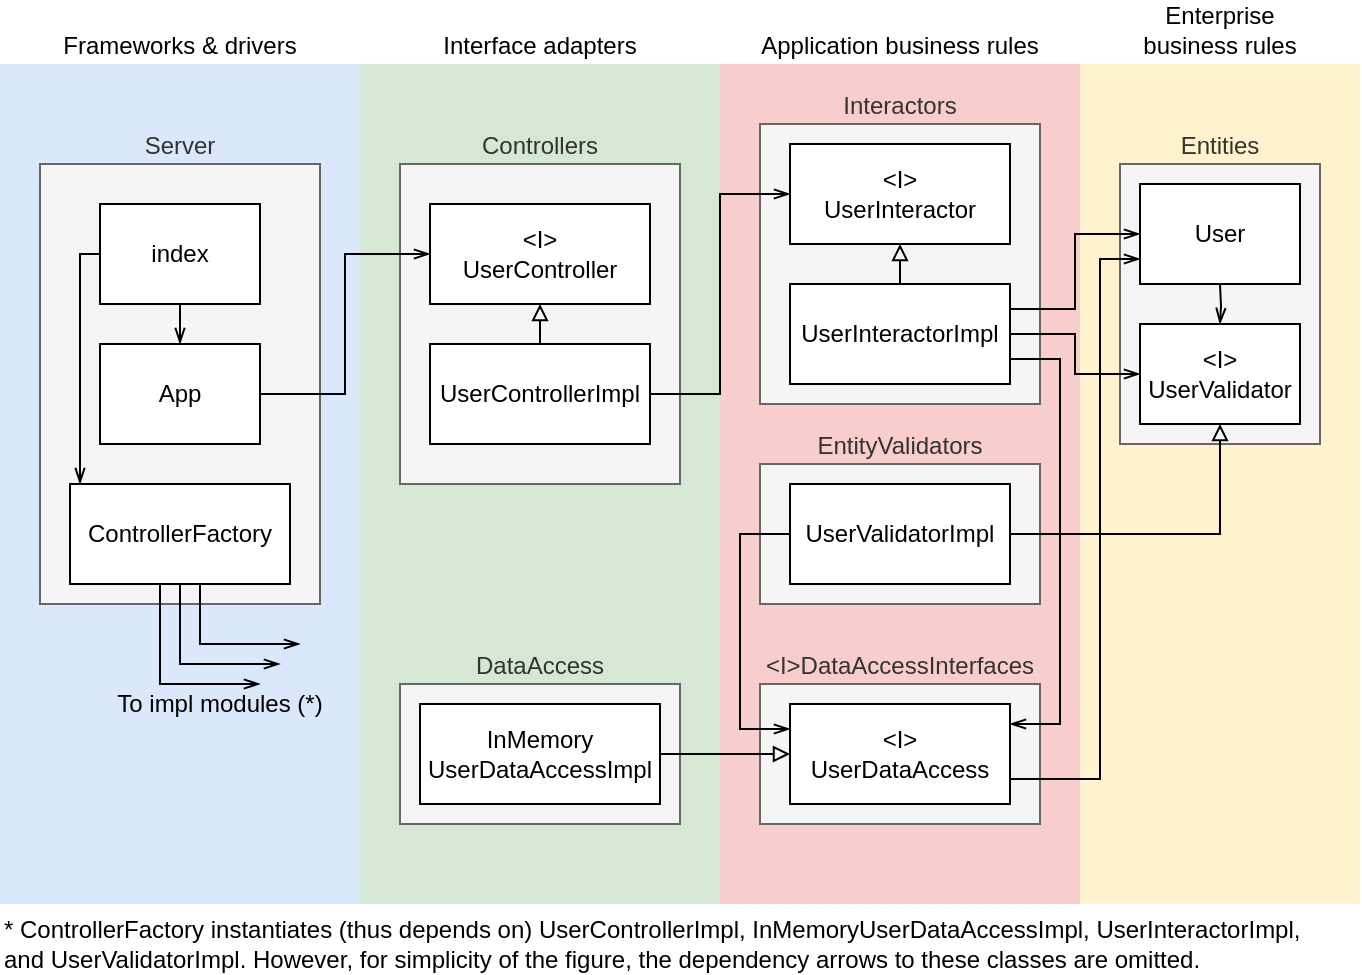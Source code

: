 <mxfile version="14.4.2" type="device"><diagram id="DdstPsgpXKZcv_8hBmhl" name="Page-1"><mxGraphModel dx="946" dy="680" grid="1" gridSize="10" guides="1" tooltips="1" connect="1" arrows="1" fold="1" page="1" pageScale="1" pageWidth="850" pageHeight="1100" math="0" shadow="0"><root><mxCell id="0"/><mxCell id="1" parent="0"/><mxCell id="oRUbvgaOrnCUonGKIPh5-39" value="Frameworks &amp;amp; drivers" style="rounded=0;whiteSpace=wrap;html=1;fillColor=#dae8fc;align=center;strokeColor=none;labelPosition=center;verticalLabelPosition=top;verticalAlign=bottom;" parent="1" vertex="1"><mxGeometry x="140" y="100" width="180" height="420" as="geometry"/></mxCell><mxCell id="oRUbvgaOrnCUonGKIPh5-40" value="Interface adapters" style="rounded=0;whiteSpace=wrap;html=1;fillColor=#d5e8d4;align=center;strokeColor=none;labelPosition=center;verticalLabelPosition=top;verticalAlign=bottom;" parent="1" vertex="1"><mxGeometry x="320" y="100" width="180" height="420" as="geometry"/></mxCell><mxCell id="oRUbvgaOrnCUonGKIPh5-41" value="Application business rules" style="rounded=0;whiteSpace=wrap;html=1;fillColor=#f8cecc;align=center;strokeColor=none;labelPosition=center;verticalLabelPosition=top;verticalAlign=bottom;" parent="1" vertex="1"><mxGeometry x="500" y="100" width="180" height="420" as="geometry"/></mxCell><mxCell id="oRUbvgaOrnCUonGKIPh5-42" value="Enterprise&lt;br&gt;business rules" style="rounded=0;whiteSpace=wrap;html=1;fillColor=#fff2cc;align=center;strokeColor=none;labelPosition=center;verticalLabelPosition=top;verticalAlign=bottom;" parent="1" vertex="1"><mxGeometry x="680" y="100" width="140" height="420" as="geometry"/></mxCell><mxCell id="oRUbvgaOrnCUonGKIPh5-28" value="Server" style="rounded=0;whiteSpace=wrap;html=1;fillColor=#f5f5f5;align=center;labelPosition=center;verticalLabelPosition=top;verticalAlign=bottom;strokeColor=#666666;fontColor=#333333;" parent="1" vertex="1"><mxGeometry x="160" y="150" width="140" height="220" as="geometry"/></mxCell><mxCell id="oRUbvgaOrnCUonGKIPh5-29" value="Controllers" style="rounded=0;whiteSpace=wrap;html=1;fillColor=#f5f5f5;align=center;labelPosition=center;verticalLabelPosition=top;verticalAlign=bottom;strokeColor=#666666;fontColor=#333333;" parent="1" vertex="1"><mxGeometry x="340" y="150" width="140" height="160" as="geometry"/></mxCell><mxCell id="oRUbvgaOrnCUonGKIPh5-30" value="DataAccess" style="rounded=0;whiteSpace=wrap;html=1;fillColor=#f5f5f5;align=center;labelPosition=center;verticalLabelPosition=top;verticalAlign=bottom;strokeColor=#666666;fontColor=#333333;" parent="1" vertex="1"><mxGeometry x="340" y="410" width="140" height="70" as="geometry"/></mxCell><mxCell id="oRUbvgaOrnCUonGKIPh5-31" value="&amp;lt;I&amp;gt;DataAccessInterfaces" style="rounded=0;whiteSpace=wrap;html=1;fillColor=#f5f5f5;align=center;labelPosition=center;verticalLabelPosition=top;verticalAlign=bottom;strokeColor=#666666;fontColor=#333333;" parent="1" vertex="1"><mxGeometry x="520" y="410" width="140" height="70" as="geometry"/></mxCell><mxCell id="oRUbvgaOrnCUonGKIPh5-34" value="EntityValidators" style="rounded=0;whiteSpace=wrap;html=1;fillColor=#f5f5f5;align=center;labelPosition=center;verticalLabelPosition=top;verticalAlign=bottom;strokeColor=#666666;fontColor=#333333;" parent="1" vertex="1"><mxGeometry x="520" y="300" width="140" height="70" as="geometry"/></mxCell><mxCell id="oRUbvgaOrnCUonGKIPh5-35" value="Interactors" style="rounded=0;whiteSpace=wrap;html=1;fillColor=#f5f5f5;align=center;labelPosition=center;verticalLabelPosition=top;verticalAlign=bottom;strokeColor=#666666;fontColor=#333333;" parent="1" vertex="1"><mxGeometry x="520" y="130" width="140" height="140" as="geometry"/></mxCell><mxCell id="oRUbvgaOrnCUonGKIPh5-36" value="Entities" style="rounded=0;whiteSpace=wrap;html=1;fillColor=#f5f5f5;align=center;labelPosition=center;verticalLabelPosition=top;verticalAlign=bottom;strokeColor=#666666;fontColor=#333333;" parent="1" vertex="1"><mxGeometry x="700" y="150" width="100" height="140" as="geometry"/></mxCell><mxCell id="oRUbvgaOrnCUonGKIPh5-1" value="User" style="rounded=0;whiteSpace=wrap;html=1;" parent="1" vertex="1"><mxGeometry x="710" y="160" width="80" height="50" as="geometry"/></mxCell><mxCell id="oRUbvgaOrnCUonGKIPh5-2" value="&amp;lt;I&amp;gt;&lt;br&gt;UserValidator" style="rounded=0;whiteSpace=wrap;html=1;" parent="1" vertex="1"><mxGeometry x="710" y="230" width="80" height="50" as="geometry"/></mxCell><mxCell id="oRUbvgaOrnCUonGKIPh5-3" value="&amp;lt;I&amp;gt;&lt;br&gt;UserDataAccess" style="rounded=0;whiteSpace=wrap;html=1;" parent="1" vertex="1"><mxGeometry x="535" y="420" width="110" height="50" as="geometry"/></mxCell><mxCell id="oRUbvgaOrnCUonGKIPh5-4" value="&amp;lt;I&amp;gt;&lt;br&gt;UserInteractor" style="rounded=0;whiteSpace=wrap;html=1;" parent="1" vertex="1"><mxGeometry x="535" y="140" width="110" height="50" as="geometry"/></mxCell><mxCell id="oRUbvgaOrnCUonGKIPh5-5" value="&amp;lt;I&amp;gt;&lt;br&gt;UserController" style="rounded=0;whiteSpace=wrap;html=1;" parent="1" vertex="1"><mxGeometry x="355" y="170" width="110" height="50" as="geometry"/></mxCell><mxCell id="oRUbvgaOrnCUonGKIPh5-6" value="UserValidatorImpl" style="rounded=0;whiteSpace=wrap;html=1;" parent="1" vertex="1"><mxGeometry x="535" y="310" width="110" height="50" as="geometry"/></mxCell><mxCell id="oRUbvgaOrnCUonGKIPh5-7" value="UserInteractorImpl" style="rounded=0;whiteSpace=wrap;html=1;" parent="1" vertex="1"><mxGeometry x="535" y="210" width="110" height="50" as="geometry"/></mxCell><mxCell id="oRUbvgaOrnCUonGKIPh5-8" value="UserControllerImpl" style="rounded=0;whiteSpace=wrap;html=1;" parent="1" vertex="1"><mxGeometry x="355" y="240" width="110" height="50" as="geometry"/></mxCell><mxCell id="oRUbvgaOrnCUonGKIPh5-9" value="InMemory&lt;br&gt;UserDataAccessImpl" style="rounded=0;whiteSpace=wrap;html=1;" parent="1" vertex="1"><mxGeometry x="350" y="420" width="120" height="50" as="geometry"/></mxCell><mxCell id="oRUbvgaOrnCUonGKIPh5-10" value="index" style="rounded=0;whiteSpace=wrap;html=1;" parent="1" vertex="1"><mxGeometry x="190" y="170" width="80" height="50" as="geometry"/></mxCell><mxCell id="oRUbvgaOrnCUonGKIPh5-11" value="ControllerFactory" style="rounded=0;whiteSpace=wrap;html=1;" parent="1" vertex="1"><mxGeometry x="175" y="310" width="110" height="50" as="geometry"/></mxCell><mxCell id="oRUbvgaOrnCUonGKIPh5-12" value="" style="endArrow=openThin;html=1;entryX=0;entryY=0.5;entryDx=0;entryDy=0;exitX=1;exitY=0.25;exitDx=0;exitDy=0;edgeStyle=orthogonalEdgeStyle;rounded=0;endFill=0;" parent="1" source="oRUbvgaOrnCUonGKIPh5-7" target="oRUbvgaOrnCUonGKIPh5-1" edge="1"><mxGeometry width="50" height="50" relative="1" as="geometry"><mxPoint x="350" y="380" as="sourcePoint"/><mxPoint x="400" y="330" as="targetPoint"/></mxGeometry></mxCell><mxCell id="oRUbvgaOrnCUonGKIPh5-13" value="" style="endArrow=openThin;html=1;entryX=0.5;entryY=0;entryDx=0;entryDy=0;edgeStyle=orthogonalEdgeStyle;rounded=0;endFill=0;" parent="1" target="oRUbvgaOrnCUonGKIPh5-2" edge="1"><mxGeometry width="50" height="50" relative="1" as="geometry"><mxPoint x="750" y="210" as="sourcePoint"/><mxPoint x="720" y="195" as="targetPoint"/></mxGeometry></mxCell><mxCell id="oRUbvgaOrnCUonGKIPh5-14" value="" style="endArrow=block;html=1;entryX=0.5;entryY=1;entryDx=0;entryDy=0;exitX=1;exitY=0.5;exitDx=0;exitDy=0;edgeStyle=orthogonalEdgeStyle;rounded=0;endFill=0;" parent="1" source="oRUbvgaOrnCUonGKIPh5-6" target="oRUbvgaOrnCUonGKIPh5-2" edge="1"><mxGeometry width="50" height="50" relative="1" as="geometry"><mxPoint x="655" y="175" as="sourcePoint"/><mxPoint x="700" y="195" as="targetPoint"/></mxGeometry></mxCell><mxCell id="oRUbvgaOrnCUonGKIPh5-15" value="" style="endArrow=block;html=1;entryX=0.5;entryY=1;entryDx=0;entryDy=0;exitX=0.5;exitY=0;exitDx=0;exitDy=0;edgeStyle=orthogonalEdgeStyle;rounded=0;endFill=0;" parent="1" source="oRUbvgaOrnCUonGKIPh5-7" target="oRUbvgaOrnCUonGKIPh5-4" edge="1"><mxGeometry width="50" height="50" relative="1" as="geometry"><mxPoint x="665" y="185" as="sourcePoint"/><mxPoint x="710" y="205" as="targetPoint"/></mxGeometry></mxCell><mxCell id="oRUbvgaOrnCUonGKIPh5-17" value="" style="endArrow=openThin;html=1;exitX=1;exitY=0.75;exitDx=0;exitDy=0;edgeStyle=orthogonalEdgeStyle;rounded=0;endFill=0;" parent="1" source="oRUbvgaOrnCUonGKIPh5-7" edge="1"><mxGeometry width="50" height="50" relative="1" as="geometry"><mxPoint x="600" y="360" as="sourcePoint"/><mxPoint x="645" y="430" as="targetPoint"/><Array as="points"><mxPoint x="670" y="248"/><mxPoint x="670" y="430"/></Array></mxGeometry></mxCell><mxCell id="oRUbvgaOrnCUonGKIPh5-18" value="" style="endArrow=block;html=1;exitX=1;exitY=0.5;exitDx=0;exitDy=0;edgeStyle=orthogonalEdgeStyle;rounded=0;endFill=0;entryX=0;entryY=0.5;entryDx=0;entryDy=0;" parent="1" source="oRUbvgaOrnCUonGKIPh5-9" target="oRUbvgaOrnCUonGKIPh5-3" edge="1"><mxGeometry width="50" height="50" relative="1" as="geometry"><mxPoint x="655" y="375" as="sourcePoint"/><mxPoint x="540" y="445" as="targetPoint"/></mxGeometry></mxCell><mxCell id="oRUbvgaOrnCUonGKIPh5-19" value="" style="endArrow=openThin;html=1;entryX=0;entryY=0.5;entryDx=0;entryDy=0;exitX=1;exitY=0.5;exitDx=0;exitDy=0;edgeStyle=orthogonalEdgeStyle;rounded=0;endFill=0;" parent="1" source="oRUbvgaOrnCUonGKIPh5-8" target="oRUbvgaOrnCUonGKIPh5-4" edge="1"><mxGeometry width="50" height="50" relative="1" as="geometry"><mxPoint x="655" y="175" as="sourcePoint"/><mxPoint x="700" y="195" as="targetPoint"/></mxGeometry></mxCell><mxCell id="oRUbvgaOrnCUonGKIPh5-21" value="" style="endArrow=block;html=1;exitX=0.5;exitY=0;exitDx=0;exitDy=0;edgeStyle=orthogonalEdgeStyle;rounded=0;endFill=0;entryX=0.5;entryY=1;entryDx=0;entryDy=0;" parent="1" source="oRUbvgaOrnCUonGKIPh5-8" target="oRUbvgaOrnCUonGKIPh5-5" edge="1"><mxGeometry width="50" height="50" relative="1" as="geometry"><mxPoint x="485" y="415" as="sourcePoint"/><mxPoint x="530" y="415" as="targetPoint"/></mxGeometry></mxCell><mxCell id="oRUbvgaOrnCUonGKIPh5-24" value="" style="endArrow=openThin;html=1;exitX=1;exitY=0.5;exitDx=0;exitDy=0;edgeStyle=orthogonalEdgeStyle;rounded=0;endFill=0;entryX=0;entryY=0.5;entryDx=0;entryDy=0;" parent="1" source="Tfh0Re4LPGZ5XRhyJyKW-5" target="oRUbvgaOrnCUonGKIPh5-5" edge="1"><mxGeometry width="50" height="50" relative="1" as="geometry"><mxPoint x="475" y="275" as="sourcePoint"/><mxPoint x="360" y="195" as="targetPoint"/></mxGeometry></mxCell><mxCell id="oRUbvgaOrnCUonGKIPh5-44" value="" style="endArrow=openThin;html=1;entryX=0;entryY=0.25;entryDx=0;entryDy=0;exitX=0;exitY=0.5;exitDx=0;exitDy=0;edgeStyle=orthogonalEdgeStyle;rounded=0;endFill=0;" parent="1" source="oRUbvgaOrnCUonGKIPh5-6" target="oRUbvgaOrnCUonGKIPh5-3" edge="1"><mxGeometry width="50" height="50" relative="1" as="geometry"><mxPoint x="480" y="275" as="sourcePoint"/><mxPoint x="545" y="175" as="targetPoint"/><Array as="points"><mxPoint x="510" y="335"/><mxPoint x="510" y="433"/></Array></mxGeometry></mxCell><mxCell id="oRUbvgaOrnCUonGKIPh5-45" value="" style="endArrow=openThin;html=1;entryX=0;entryY=0.75;entryDx=0;entryDy=0;exitX=1;exitY=0.75;exitDx=0;exitDy=0;edgeStyle=orthogonalEdgeStyle;rounded=0;endFill=0;" parent="1" source="oRUbvgaOrnCUonGKIPh5-3" target="oRUbvgaOrnCUonGKIPh5-1" edge="1"><mxGeometry width="50" height="50" relative="1" as="geometry"><mxPoint x="655" y="175" as="sourcePoint"/><mxPoint x="720" y="195" as="targetPoint"/><Array as="points"><mxPoint x="690" y="458"/><mxPoint x="690" y="198"/></Array></mxGeometry></mxCell><mxCell id="oRUbvgaOrnCUonGKIPh5-46" value="* ControllerFactory instantiates (thus depends on) UserControllerImpl, InMemoryUserDataAccessImpl, UserInteractorImpl, and UserValidatorImpl. However, for simplicity of the figure, the dependency arrows to these classes are omitted." style="text;html=1;strokeColor=none;fillColor=none;align=left;verticalAlign=middle;whiteSpace=wrap;rounded=0;" parent="1" vertex="1"><mxGeometry x="140" y="530" width="660" height="20" as="geometry"/></mxCell><mxCell id="zZpzTr1JzmvKc2eMajeX-1" value="" style="endArrow=openThin;html=1;entryX=0;entryY=0.5;entryDx=0;entryDy=0;exitX=1;exitY=0.5;exitDx=0;exitDy=0;edgeStyle=orthogonalEdgeStyle;rounded=0;endFill=0;" parent="1" source="oRUbvgaOrnCUonGKIPh5-7" target="oRUbvgaOrnCUonGKIPh5-2" edge="1"><mxGeometry width="50" height="50" relative="1" as="geometry"><mxPoint x="655" y="175" as="sourcePoint"/><mxPoint x="720" y="195" as="targetPoint"/></mxGeometry></mxCell><mxCell id="Tfh0Re4LPGZ5XRhyJyKW-1" value="" style="endArrow=openThin;html=1;edgeStyle=orthogonalEdgeStyle;rounded=0;endFill=0;" edge="1" parent="1"><mxGeometry width="50" height="50" relative="1" as="geometry"><mxPoint x="240" y="360" as="sourcePoint"/><mxPoint x="290" y="390" as="targetPoint"/><Array as="points"><mxPoint x="240" y="390"/></Array></mxGeometry></mxCell><mxCell id="Tfh0Re4LPGZ5XRhyJyKW-2" value="" style="endArrow=openThin;html=1;edgeStyle=orthogonalEdgeStyle;rounded=0;endFill=0;" edge="1" parent="1"><mxGeometry width="50" height="50" relative="1" as="geometry"><mxPoint x="230" y="360" as="sourcePoint"/><mxPoint x="280" y="400" as="targetPoint"/><Array as="points"><mxPoint x="230" y="400"/><mxPoint x="280" y="400"/></Array></mxGeometry></mxCell><mxCell id="Tfh0Re4LPGZ5XRhyJyKW-3" value="" style="endArrow=openThin;html=1;edgeStyle=orthogonalEdgeStyle;rounded=0;endFill=0;" edge="1" parent="1"><mxGeometry width="50" height="50" relative="1" as="geometry"><mxPoint x="220" y="360" as="sourcePoint"/><mxPoint x="270" y="410" as="targetPoint"/><Array as="points"><mxPoint x="220" y="410"/></Array></mxGeometry></mxCell><mxCell id="Tfh0Re4LPGZ5XRhyJyKW-4" value="To impl modules (*)" style="text;html=1;strokeColor=none;fillColor=none;align=center;verticalAlign=middle;whiteSpace=wrap;rounded=0;" vertex="1" parent="1"><mxGeometry x="190" y="410" width="120" height="20" as="geometry"/></mxCell><mxCell id="Tfh0Re4LPGZ5XRhyJyKW-5" value="App" style="rounded=0;whiteSpace=wrap;html=1;" vertex="1" parent="1"><mxGeometry x="190" y="240" width="80" height="50" as="geometry"/></mxCell><mxCell id="Tfh0Re4LPGZ5XRhyJyKW-6" value="" style="endArrow=openThin;html=1;exitX=0.5;exitY=1;exitDx=0;exitDy=0;edgeStyle=orthogonalEdgeStyle;rounded=0;endFill=0;entryX=0.5;entryY=0;entryDx=0;entryDy=0;" edge="1" parent="1" source="oRUbvgaOrnCUonGKIPh5-10" target="Tfh0Re4LPGZ5XRhyJyKW-5"><mxGeometry width="50" height="50" relative="1" as="geometry"><mxPoint x="215" y="220" as="sourcePoint"/><mxPoint x="300" y="150" as="targetPoint"/></mxGeometry></mxCell><mxCell id="Tfh0Re4LPGZ5XRhyJyKW-7" value="" style="endArrow=openThin;html=1;exitX=0;exitY=0.5;exitDx=0;exitDy=0;edgeStyle=orthogonalEdgeStyle;rounded=0;endFill=0;" edge="1" parent="1" source="oRUbvgaOrnCUonGKIPh5-10"><mxGeometry width="50" height="50" relative="1" as="geometry"><mxPoint x="280" y="275" as="sourcePoint"/><mxPoint x="180" y="310" as="targetPoint"/></mxGeometry></mxCell></root></mxGraphModel></diagram></mxfile>